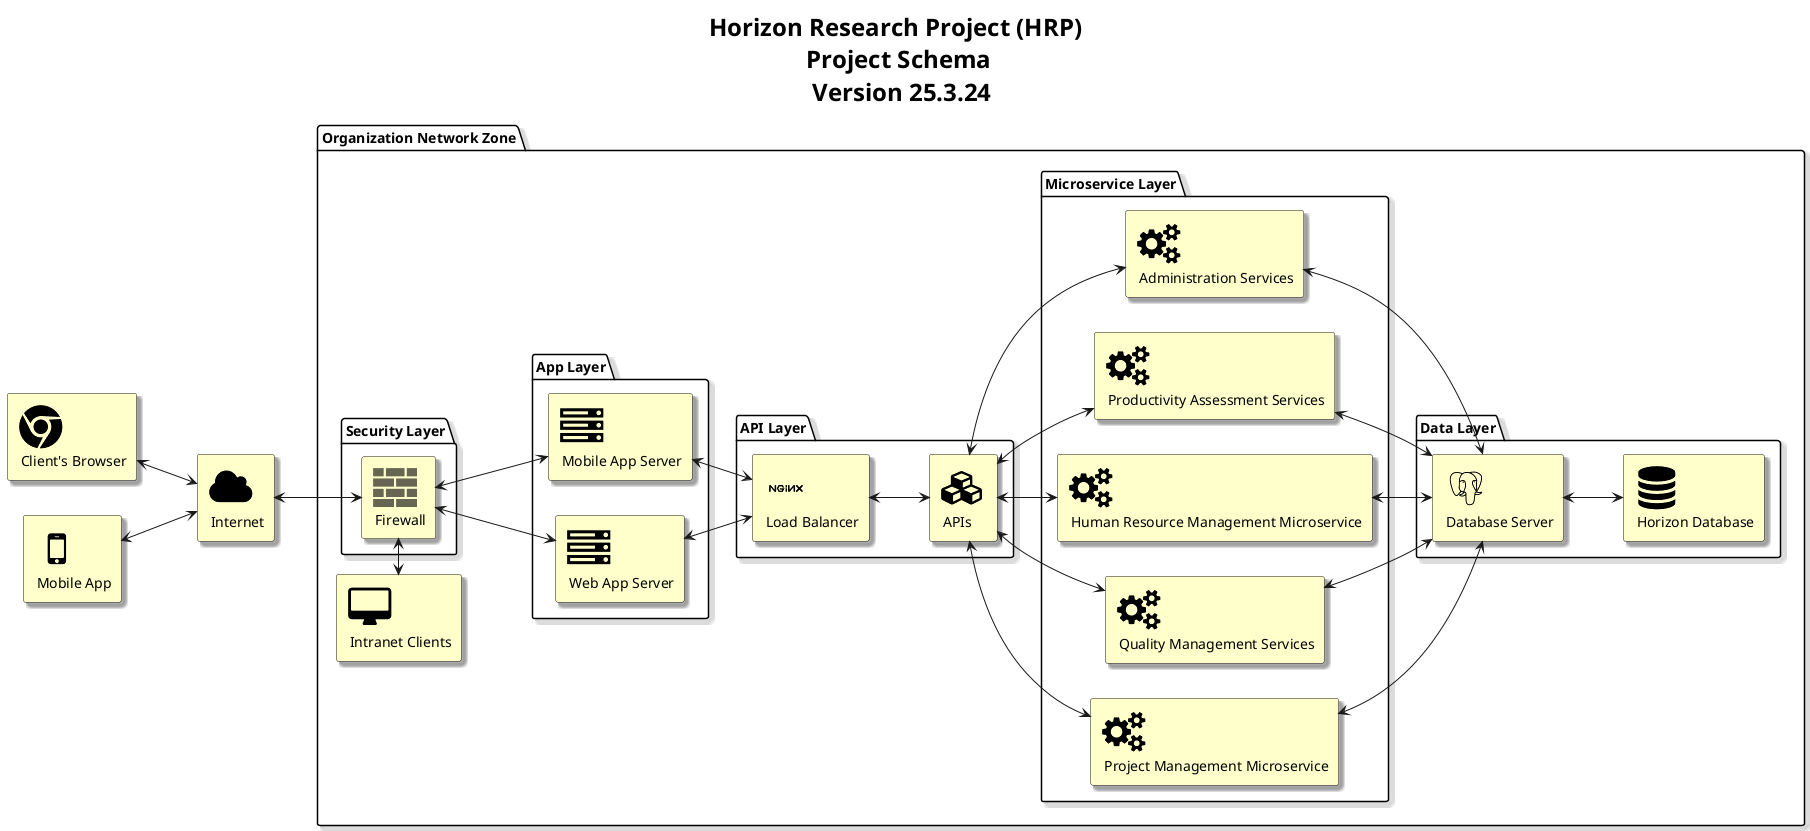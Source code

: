 @startuml
skinparam Shadowing True
skinparam TitleFontSize 24pt

left to right direction

!include <tupadr3/common>
!include <tupadr3/font-awesome/desktop>
!include <tupadr3/font-awesome/server>
!include <tupadr3/font-awesome/database>
!include <tupadr3/font-awesome/users>
!include <tupadr3/font-awesome/mobile>
!include <tupadr3/font-awesome/bank>
!include <tupadr3/font-awesome/cloud>
!include <tupadr3/font-awesome/chrome>
!include <tupadr3/font-awesome/cubes>
!include <tupadr3/font-awesome/cogs>
!include <tupadr3/devicons/postgresql>
!include <tupadr3/devicons/nginx>
!include <office/Concepts/firewall_orange>

title Horizon Research Project (HRP) \n Project Schema \n Version 25.3.24

package "Organization Network Zone" as HorizonSystem{
    package "Microservice Layer" as microserviceLayer{
        FA_COGS(adminService, "Administration Services") #BUSINESS
        FA_COGS(paService, "Productivity Assessment Services") #BUSINESS
        FA_COGS(hrService, "Human Resource Management Microservice") #BUSINESS
        FA_COGS(qcService, "Quality Management Services") #BUSINESS
        FA_COGS(projectService, "Project Management Microservice") #BUSINESS
    }
    package "API Layer" as apiLayer{
        DEV_NGINX(webServer1, "Load Balancer") #BUSINESS
        FA_CUBES(apis, "APIs") #BUSINESS
    }
    package "App Layer" as appLayer{
        FA_SERVER(mobileAppServer, "Mobile App Server") #BUSINESS
        FA_SERVER(webAppServer, "Web App Server") #BUSINESS
    }
    package "Security Layer" as securityLayer{
        OFF_FIREWALL_ORANGE(firewall,"Firewall") #BUSINESS
    }
    package "Data Layer" as dataLayer{
        DEV_POSTGRESQL(databaseServer, "Database Server") #BUSINESS
        FA_DATABASE(database, "Horizon Database") #BUSINESS
    }
    
    FA_DESKTOP(userStation, "Intranet Clients") #BUSINESS
}

FA_CLOUD(internet, "Internet") #BUSINESS
FA_CHROME(client, "Client's Browser") #BUSINESS
FA_MOBILE(mobileApp, "Mobile App") #BUSINESS

client <--> internet
mobileApp <--> internet
internet <--> firewall
firewall <--> mobileAppServer
firewall <--> webAppServer
databaseServer <--> database
webServer1 <--> apis
apis <--> adminService
apis <--> paService
apis <--> hrService
apis <--> qcService
apis <--> projectService
adminService <--> databaseServer
paService <--> databaseServer
hrService <--> databaseServer
qcService <--> databaseServer
projectService <--> databaseServer
mobileAppServer <--> webServer1
webAppServer <--> webServer1
userStation <-> firewall
@enduml